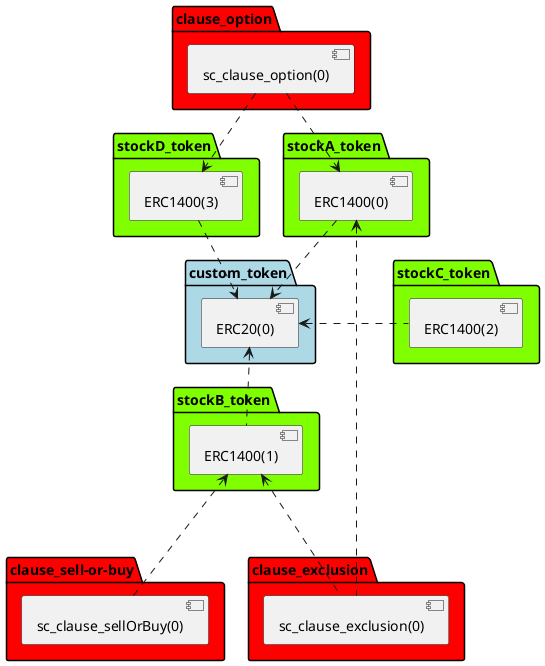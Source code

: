 @startuml

package "custom_token" #LightBlue {
[ERC20(0)]
}

package "stockA_token" #Chartreuse {
[ERC1400(0)]
}

package "stockB_token" #Chartreuse {
[ERC1400(1)]
}

package "stockC_token" #Chartreuse {
[ERC1400(2)]
}

package "stockD_token" #Chartreuse {
[ERC1400(3)]
}

[ERC1400(0)] .down.> [ERC20(0)]
[ERC1400(3)] .right.> [ERC20(0)]
[ERC1400(1)] .up.> [ERC20(0)]
[ERC1400(2)] .left.> [ERC20(0)]

package "clause_option" #Red {
[sc_clause_option(0)]
}

package "clause_sell-or-buy" #Red {
[sc_clause_sellOrBuy(0)]
}

package "clause_exclusion" #Red {
[sc_clause_exclusion(0)]
}

[sc_clause_option(0)] .down.> [ERC1400(0)]
[sc_clause_sellOrBuy(0)] .up.-> [ERC1400(1)]
[sc_clause_exclusion(0)] .up.-> [ERC1400(1)]
[sc_clause_option(0)] .down.> [ERC1400(3)]
[sc_clause_exclusion(0)] .up.> [ERC1400(0)]


@enduml

